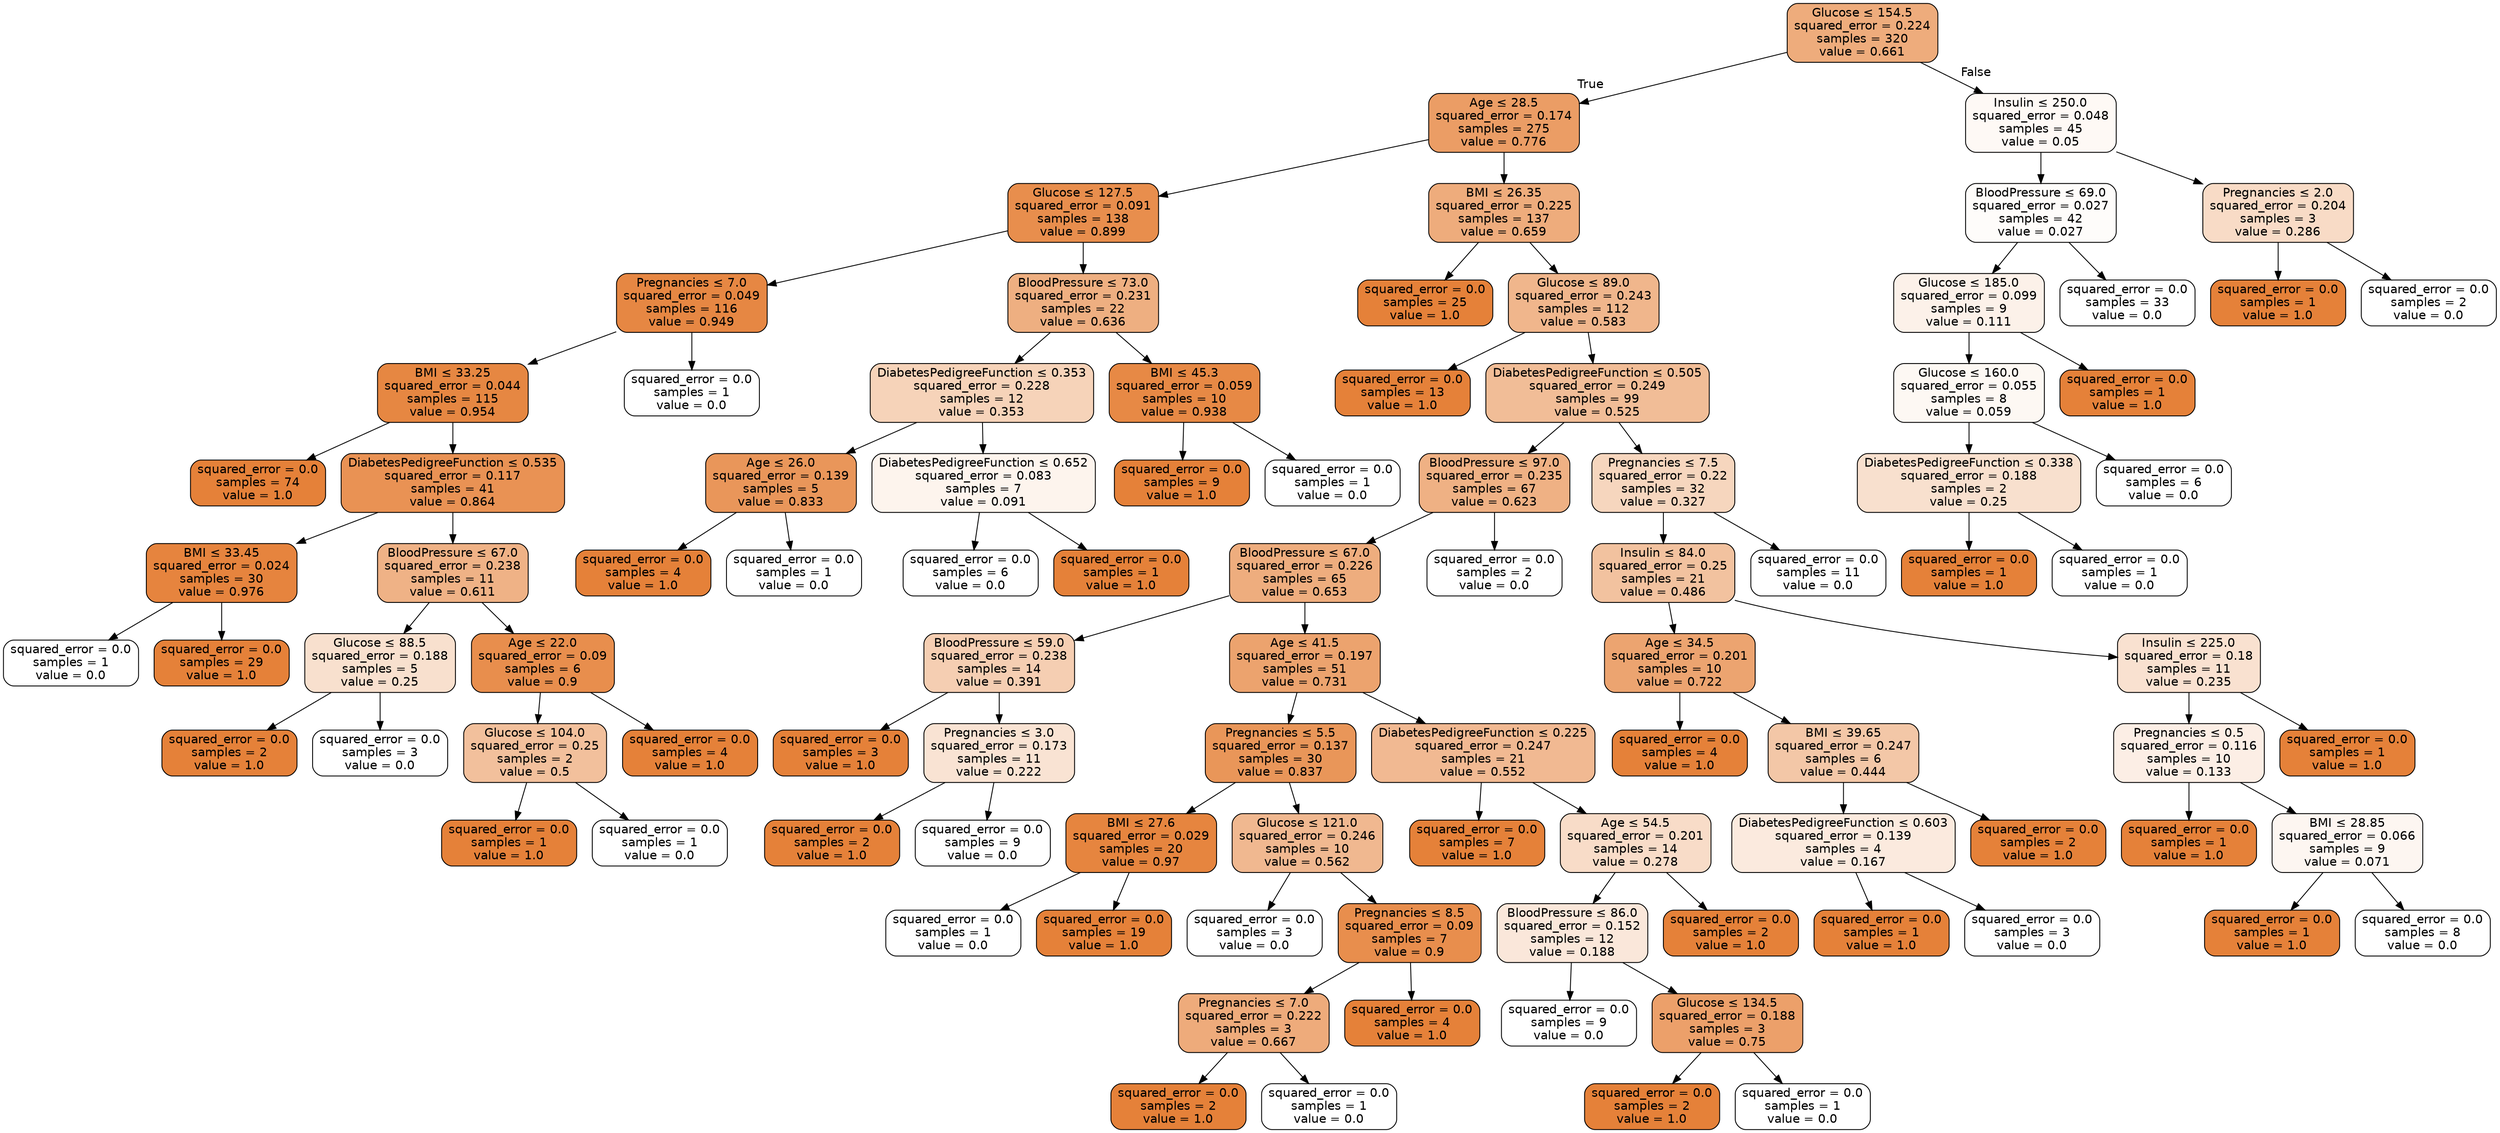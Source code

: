digraph Tree {
node [shape=box, style="filled, rounded", color="black", fontname="helvetica"] ;
edge [fontname="helvetica"] ;
0 [label=<Glucose &le; 154.5<br/>squared_error = 0.224<br/>samples = 320<br/>value = 0.661>, fillcolor="#eeac7c"] ;
1 [label=<Age &le; 28.5<br/>squared_error = 0.174<br/>samples = 275<br/>value = 0.776>, fillcolor="#eb9d65"] ;
0 -> 1 [labeldistance=2.5, labelangle=45, headlabel="True"] ;
2 [label=<Glucose &le; 127.5<br/>squared_error = 0.091<br/>samples = 138<br/>value = 0.899>, fillcolor="#e88e4d"] ;
1 -> 2 ;
3 [label=<Pregnancies &le; 7.0<br/>squared_error = 0.049<br/>samples = 116<br/>value = 0.949>, fillcolor="#e68743"] ;
2 -> 3 ;
4 [label=<BMI &le; 33.25<br/>squared_error = 0.044<br/>samples = 115<br/>value = 0.954>, fillcolor="#e68742"] ;
3 -> 4 ;
5 [label=<squared_error = 0.0<br/>samples = 74<br/>value = 1.0>, fillcolor="#e58139"] ;
4 -> 5 ;
6 [label=<DiabetesPedigreeFunction &le; 0.535<br/>squared_error = 0.117<br/>samples = 41<br/>value = 0.864>, fillcolor="#e99254"] ;
4 -> 6 ;
7 [label=<BMI &le; 33.45<br/>squared_error = 0.024<br/>samples = 30<br/>value = 0.976>, fillcolor="#e6843e"] ;
6 -> 7 ;
8 [label=<squared_error = 0.0<br/>samples = 1<br/>value = 0.0>, fillcolor="#ffffff"] ;
7 -> 8 ;
9 [label=<squared_error = 0.0<br/>samples = 29<br/>value = 1.0>, fillcolor="#e58139"] ;
7 -> 9 ;
10 [label=<BloodPressure &le; 67.0<br/>squared_error = 0.238<br/>samples = 11<br/>value = 0.611>, fillcolor="#efb286"] ;
6 -> 10 ;
11 [label=<Glucose &le; 88.5<br/>squared_error = 0.188<br/>samples = 5<br/>value = 0.25>, fillcolor="#f8e0ce"] ;
10 -> 11 ;
12 [label=<squared_error = 0.0<br/>samples = 2<br/>value = 1.0>, fillcolor="#e58139"] ;
11 -> 12 ;
13 [label=<squared_error = 0.0<br/>samples = 3<br/>value = 0.0>, fillcolor="#ffffff"] ;
11 -> 13 ;
14 [label=<Age &le; 22.0<br/>squared_error = 0.09<br/>samples = 6<br/>value = 0.9>, fillcolor="#e88e4d"] ;
10 -> 14 ;
15 [label=<Glucose &le; 104.0<br/>squared_error = 0.25<br/>samples = 2<br/>value = 0.5>, fillcolor="#f2c09c"] ;
14 -> 15 ;
16 [label=<squared_error = 0.0<br/>samples = 1<br/>value = 1.0>, fillcolor="#e58139"] ;
15 -> 16 ;
17 [label=<squared_error = 0.0<br/>samples = 1<br/>value = 0.0>, fillcolor="#ffffff"] ;
15 -> 17 ;
18 [label=<squared_error = 0.0<br/>samples = 4<br/>value = 1.0>, fillcolor="#e58139"] ;
14 -> 18 ;
19 [label=<squared_error = 0.0<br/>samples = 1<br/>value = 0.0>, fillcolor="#ffffff"] ;
3 -> 19 ;
20 [label=<BloodPressure &le; 73.0<br/>squared_error = 0.231<br/>samples = 22<br/>value = 0.636>, fillcolor="#eeaf81"] ;
2 -> 20 ;
21 [label=<DiabetesPedigreeFunction &le; 0.353<br/>squared_error = 0.228<br/>samples = 12<br/>value = 0.353>, fillcolor="#f6d3b9"] ;
20 -> 21 ;
22 [label=<Age &le; 26.0<br/>squared_error = 0.139<br/>samples = 5<br/>value = 0.833>, fillcolor="#e9965a"] ;
21 -> 22 ;
23 [label=<squared_error = 0.0<br/>samples = 4<br/>value = 1.0>, fillcolor="#e58139"] ;
22 -> 23 ;
24 [label=<squared_error = 0.0<br/>samples = 1<br/>value = 0.0>, fillcolor="#ffffff"] ;
22 -> 24 ;
25 [label=<DiabetesPedigreeFunction &le; 0.652<br/>squared_error = 0.083<br/>samples = 7<br/>value = 0.091>, fillcolor="#fdf4ed"] ;
21 -> 25 ;
26 [label=<squared_error = 0.0<br/>samples = 6<br/>value = 0.0>, fillcolor="#ffffff"] ;
25 -> 26 ;
27 [label=<squared_error = 0.0<br/>samples = 1<br/>value = 1.0>, fillcolor="#e58139"] ;
25 -> 27 ;
28 [label=<BMI &le; 45.3<br/>squared_error = 0.059<br/>samples = 10<br/>value = 0.938>, fillcolor="#e78945"] ;
20 -> 28 ;
29 [label=<squared_error = 0.0<br/>samples = 9<br/>value = 1.0>, fillcolor="#e58139"] ;
28 -> 29 ;
30 [label=<squared_error = 0.0<br/>samples = 1<br/>value = 0.0>, fillcolor="#ffffff"] ;
28 -> 30 ;
31 [label=<BMI &le; 26.35<br/>squared_error = 0.225<br/>samples = 137<br/>value = 0.659>, fillcolor="#eeac7c"] ;
1 -> 31 ;
32 [label=<squared_error = 0.0<br/>samples = 25<br/>value = 1.0>, fillcolor="#e58139"] ;
31 -> 32 ;
33 [label=<Glucose &le; 89.0<br/>squared_error = 0.243<br/>samples = 112<br/>value = 0.583>, fillcolor="#f0b68c"] ;
31 -> 33 ;
34 [label=<squared_error = 0.0<br/>samples = 13<br/>value = 1.0>, fillcolor="#e58139"] ;
33 -> 34 ;
35 [label=<DiabetesPedigreeFunction &le; 0.505<br/>squared_error = 0.249<br/>samples = 99<br/>value = 0.525>, fillcolor="#f1bd97"] ;
33 -> 35 ;
36 [label=<BloodPressure &le; 97.0<br/>squared_error = 0.235<br/>samples = 67<br/>value = 0.623>, fillcolor="#efb184"] ;
35 -> 36 ;
37 [label=<BloodPressure &le; 67.0<br/>squared_error = 0.226<br/>samples = 65<br/>value = 0.653>, fillcolor="#eead7e"] ;
36 -> 37 ;
38 [label=<BloodPressure &le; 59.0<br/>squared_error = 0.238<br/>samples = 14<br/>value = 0.391>, fillcolor="#f5ceb2"] ;
37 -> 38 ;
39 [label=<squared_error = 0.0<br/>samples = 3<br/>value = 1.0>, fillcolor="#e58139"] ;
38 -> 39 ;
40 [label=<Pregnancies &le; 3.0<br/>squared_error = 0.173<br/>samples = 11<br/>value = 0.222>, fillcolor="#f9e3d3"] ;
38 -> 40 ;
41 [label=<squared_error = 0.0<br/>samples = 2<br/>value = 1.0>, fillcolor="#e58139"] ;
40 -> 41 ;
42 [label=<squared_error = 0.0<br/>samples = 9<br/>value = 0.0>, fillcolor="#ffffff"] ;
40 -> 42 ;
43 [label=<Age &le; 41.5<br/>squared_error = 0.197<br/>samples = 51<br/>value = 0.731>, fillcolor="#eca36e"] ;
37 -> 43 ;
44 [label=<Pregnancies &le; 5.5<br/>squared_error = 0.137<br/>samples = 30<br/>value = 0.837>, fillcolor="#e99659"] ;
43 -> 44 ;
45 [label=<BMI &le; 27.6<br/>squared_error = 0.029<br/>samples = 20<br/>value = 0.97>, fillcolor="#e6853f"] ;
44 -> 45 ;
46 [label=<squared_error = 0.0<br/>samples = 1<br/>value = 0.0>, fillcolor="#ffffff"] ;
45 -> 46 ;
47 [label=<squared_error = 0.0<br/>samples = 19<br/>value = 1.0>, fillcolor="#e58139"] ;
45 -> 47 ;
48 [label=<Glucose &le; 121.0<br/>squared_error = 0.246<br/>samples = 10<br/>value = 0.562>, fillcolor="#f0b890"] ;
44 -> 48 ;
49 [label=<squared_error = 0.0<br/>samples = 3<br/>value = 0.0>, fillcolor="#ffffff"] ;
48 -> 49 ;
50 [label=<Pregnancies &le; 8.5<br/>squared_error = 0.09<br/>samples = 7<br/>value = 0.9>, fillcolor="#e88e4d"] ;
48 -> 50 ;
51 [label=<Pregnancies &le; 7.0<br/>squared_error = 0.222<br/>samples = 3<br/>value = 0.667>, fillcolor="#eeab7b"] ;
50 -> 51 ;
52 [label=<squared_error = 0.0<br/>samples = 2<br/>value = 1.0>, fillcolor="#e58139"] ;
51 -> 52 ;
53 [label=<squared_error = 0.0<br/>samples = 1<br/>value = 0.0>, fillcolor="#ffffff"] ;
51 -> 53 ;
54 [label=<squared_error = 0.0<br/>samples = 4<br/>value = 1.0>, fillcolor="#e58139"] ;
50 -> 54 ;
55 [label=<DiabetesPedigreeFunction &le; 0.225<br/>squared_error = 0.247<br/>samples = 21<br/>value = 0.552>, fillcolor="#f1b992"] ;
43 -> 55 ;
56 [label=<squared_error = 0.0<br/>samples = 7<br/>value = 1.0>, fillcolor="#e58139"] ;
55 -> 56 ;
57 [label=<Age &le; 54.5<br/>squared_error = 0.201<br/>samples = 14<br/>value = 0.278>, fillcolor="#f8dcc8"] ;
55 -> 57 ;
58 [label=<BloodPressure &le; 86.0<br/>squared_error = 0.152<br/>samples = 12<br/>value = 0.188>, fillcolor="#fae7da"] ;
57 -> 58 ;
59 [label=<squared_error = 0.0<br/>samples = 9<br/>value = 0.0>, fillcolor="#ffffff"] ;
58 -> 59 ;
60 [label=<Glucose &le; 134.5<br/>squared_error = 0.188<br/>samples = 3<br/>value = 0.75>, fillcolor="#eca06a"] ;
58 -> 60 ;
61 [label=<squared_error = 0.0<br/>samples = 2<br/>value = 1.0>, fillcolor="#e58139"] ;
60 -> 61 ;
62 [label=<squared_error = 0.0<br/>samples = 1<br/>value = 0.0>, fillcolor="#ffffff"] ;
60 -> 62 ;
63 [label=<squared_error = 0.0<br/>samples = 2<br/>value = 1.0>, fillcolor="#e58139"] ;
57 -> 63 ;
64 [label=<squared_error = 0.0<br/>samples = 2<br/>value = 0.0>, fillcolor="#ffffff"] ;
36 -> 64 ;
65 [label=<Pregnancies &le; 7.5<br/>squared_error = 0.22<br/>samples = 32<br/>value = 0.327>, fillcolor="#f6d6be"] ;
35 -> 65 ;
66 [label=<Insulin &le; 84.0<br/>squared_error = 0.25<br/>samples = 21<br/>value = 0.486>, fillcolor="#f2c29f"] ;
65 -> 66 ;
67 [label=<Age &le; 34.5<br/>squared_error = 0.201<br/>samples = 10<br/>value = 0.722>, fillcolor="#eca470"] ;
66 -> 67 ;
68 [label=<squared_error = 0.0<br/>samples = 4<br/>value = 1.0>, fillcolor="#e58139"] ;
67 -> 68 ;
69 [label=<BMI &le; 39.65<br/>squared_error = 0.247<br/>samples = 6<br/>value = 0.444>, fillcolor="#f3c7a7"] ;
67 -> 69 ;
70 [label=<DiabetesPedigreeFunction &le; 0.603<br/>squared_error = 0.139<br/>samples = 4<br/>value = 0.167>, fillcolor="#fbeade"] ;
69 -> 70 ;
71 [label=<squared_error = 0.0<br/>samples = 1<br/>value = 1.0>, fillcolor="#e58139"] ;
70 -> 71 ;
72 [label=<squared_error = 0.0<br/>samples = 3<br/>value = 0.0>, fillcolor="#ffffff"] ;
70 -> 72 ;
73 [label=<squared_error = 0.0<br/>samples = 2<br/>value = 1.0>, fillcolor="#e58139"] ;
69 -> 73 ;
74 [label=<Insulin &le; 225.0<br/>squared_error = 0.18<br/>samples = 11<br/>value = 0.235>, fillcolor="#f9e1d0"] ;
66 -> 74 ;
75 [label=<Pregnancies &le; 0.5<br/>squared_error = 0.116<br/>samples = 10<br/>value = 0.133>, fillcolor="#fceee5"] ;
74 -> 75 ;
76 [label=<squared_error = 0.0<br/>samples = 1<br/>value = 1.0>, fillcolor="#e58139"] ;
75 -> 76 ;
77 [label=<BMI &le; 28.85<br/>squared_error = 0.066<br/>samples = 9<br/>value = 0.071>, fillcolor="#fdf6f1"] ;
75 -> 77 ;
78 [label=<squared_error = 0.0<br/>samples = 1<br/>value = 1.0>, fillcolor="#e58139"] ;
77 -> 78 ;
79 [label=<squared_error = 0.0<br/>samples = 8<br/>value = 0.0>, fillcolor="#ffffff"] ;
77 -> 79 ;
80 [label=<squared_error = 0.0<br/>samples = 1<br/>value = 1.0>, fillcolor="#e58139"] ;
74 -> 80 ;
81 [label=<squared_error = 0.0<br/>samples = 11<br/>value = 0.0>, fillcolor="#ffffff"] ;
65 -> 81 ;
82 [label=<Insulin &le; 250.0<br/>squared_error = 0.048<br/>samples = 45<br/>value = 0.05>, fillcolor="#fef9f5"] ;
0 -> 82 [labeldistance=2.5, labelangle=-45, headlabel="False"] ;
83 [label=<BloodPressure &le; 69.0<br/>squared_error = 0.027<br/>samples = 42<br/>value = 0.027>, fillcolor="#fefcfa"] ;
82 -> 83 ;
84 [label=<Glucose &le; 185.0<br/>squared_error = 0.099<br/>samples = 9<br/>value = 0.111>, fillcolor="#fcf1e9"] ;
83 -> 84 ;
85 [label=<Glucose &le; 160.0<br/>squared_error = 0.055<br/>samples = 8<br/>value = 0.059>, fillcolor="#fdf8f3"] ;
84 -> 85 ;
86 [label=<DiabetesPedigreeFunction &le; 0.338<br/>squared_error = 0.188<br/>samples = 2<br/>value = 0.25>, fillcolor="#f8e0ce"] ;
85 -> 86 ;
87 [label=<squared_error = 0.0<br/>samples = 1<br/>value = 1.0>, fillcolor="#e58139"] ;
86 -> 87 ;
88 [label=<squared_error = 0.0<br/>samples = 1<br/>value = 0.0>, fillcolor="#ffffff"] ;
86 -> 88 ;
89 [label=<squared_error = 0.0<br/>samples = 6<br/>value = 0.0>, fillcolor="#ffffff"] ;
85 -> 89 ;
90 [label=<squared_error = 0.0<br/>samples = 1<br/>value = 1.0>, fillcolor="#e58139"] ;
84 -> 90 ;
91 [label=<squared_error = 0.0<br/>samples = 33<br/>value = 0.0>, fillcolor="#ffffff"] ;
83 -> 91 ;
92 [label=<Pregnancies &le; 2.0<br/>squared_error = 0.204<br/>samples = 3<br/>value = 0.286>, fillcolor="#f8dbc6"] ;
82 -> 92 ;
93 [label=<squared_error = 0.0<br/>samples = 1<br/>value = 1.0>, fillcolor="#e58139"] ;
92 -> 93 ;
94 [label=<squared_error = 0.0<br/>samples = 2<br/>value = 0.0>, fillcolor="#ffffff"] ;
92 -> 94 ;
}